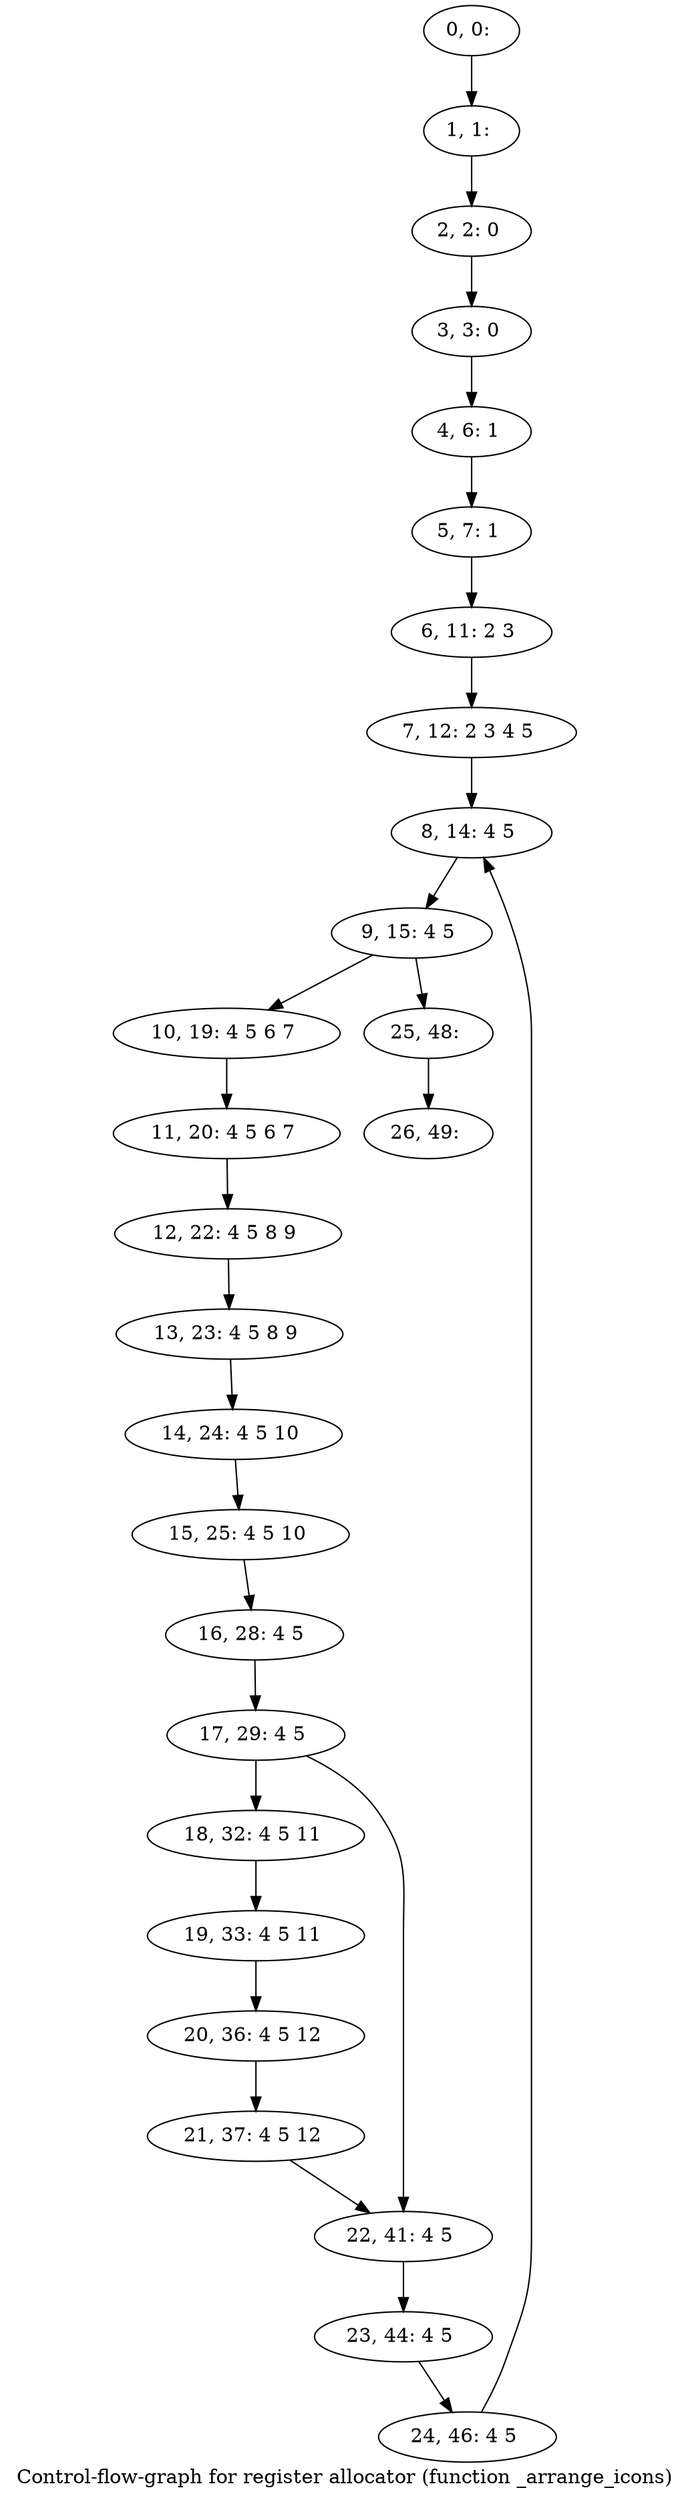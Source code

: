 digraph G {
graph [label="Control-flow-graph for register allocator (function _arrange_icons)"]
0[label="0, 0: "];
1[label="1, 1: "];
2[label="2, 2: 0 "];
3[label="3, 3: 0 "];
4[label="4, 6: 1 "];
5[label="5, 7: 1 "];
6[label="6, 11: 2 3 "];
7[label="7, 12: 2 3 4 5 "];
8[label="8, 14: 4 5 "];
9[label="9, 15: 4 5 "];
10[label="10, 19: 4 5 6 7 "];
11[label="11, 20: 4 5 6 7 "];
12[label="12, 22: 4 5 8 9 "];
13[label="13, 23: 4 5 8 9 "];
14[label="14, 24: 4 5 10 "];
15[label="15, 25: 4 5 10 "];
16[label="16, 28: 4 5 "];
17[label="17, 29: 4 5 "];
18[label="18, 32: 4 5 11 "];
19[label="19, 33: 4 5 11 "];
20[label="20, 36: 4 5 12 "];
21[label="21, 37: 4 5 12 "];
22[label="22, 41: 4 5 "];
23[label="23, 44: 4 5 "];
24[label="24, 46: 4 5 "];
25[label="25, 48: "];
26[label="26, 49: "];
0->1 ;
1->2 ;
2->3 ;
3->4 ;
4->5 ;
5->6 ;
6->7 ;
7->8 ;
8->9 ;
9->10 ;
9->25 ;
10->11 ;
11->12 ;
12->13 ;
13->14 ;
14->15 ;
15->16 ;
16->17 ;
17->18 ;
17->22 ;
18->19 ;
19->20 ;
20->21 ;
21->22 ;
22->23 ;
23->24 ;
24->8 ;
25->26 ;
}
